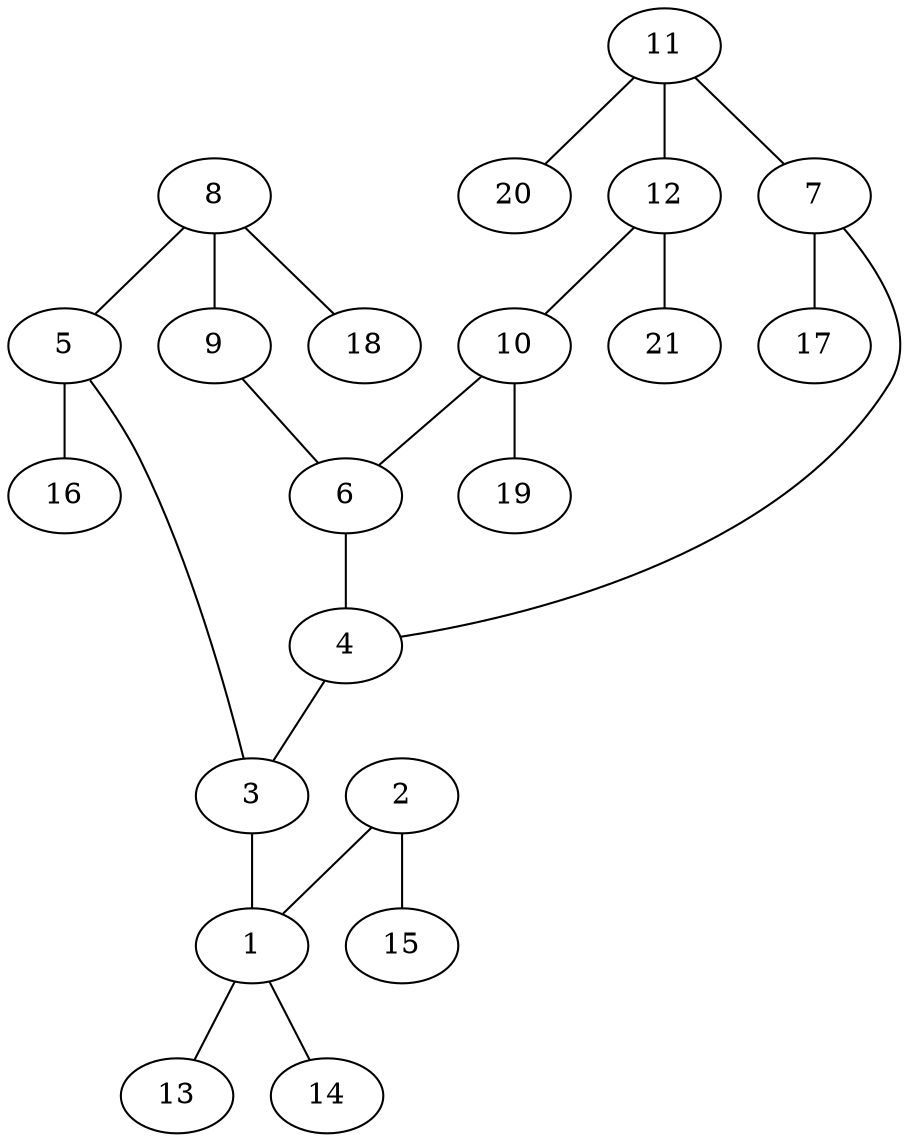 graph molecule_1440 {
	1	 [chem=C];
	13	 [chem=H];
	1 -- 13	 [valence=1];
	14	 [chem=H];
	1 -- 14	 [valence=1];
	2	 [chem=O];
	2 -- 1	 [valence=1];
	15	 [chem=H];
	2 -- 15	 [valence=1];
	3	 [chem=C];
	3 -- 1	 [valence=1];
	4	 [chem=C];
	4 -- 3	 [valence=2];
	5	 [chem=C];
	5 -- 3	 [valence=1];
	16	 [chem=H];
	5 -- 16	 [valence=1];
	6	 [chem=C];
	6 -- 4	 [valence=1];
	7	 [chem=C];
	7 -- 4	 [valence=1];
	17	 [chem=H];
	7 -- 17	 [valence=1];
	8	 [chem=C];
	8 -- 5	 [valence=2];
	9	 [chem=N];
	8 -- 9	 [valence=1];
	18	 [chem=H];
	8 -- 18	 [valence=1];
	9 -- 6	 [valence=2];
	10	 [chem=C];
	10 -- 6	 [valence=1];
	19	 [chem=H];
	10 -- 19	 [valence=1];
	11	 [chem=C];
	11 -- 7	 [valence=2];
	12	 [chem=C];
	11 -- 12	 [valence=1];
	20	 [chem=H];
	11 -- 20	 [valence=1];
	12 -- 10	 [valence=2];
	21	 [chem=H];
	12 -- 21	 [valence=1];
}
